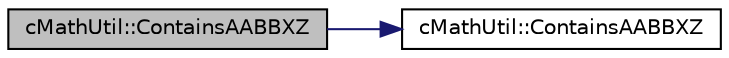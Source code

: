 digraph "cMathUtil::ContainsAABBXZ"
{
 // LATEX_PDF_SIZE
  edge [fontname="Helvetica",fontsize="10",labelfontname="Helvetica",labelfontsize="10"];
  node [fontname="Helvetica",fontsize="10",shape=record];
  rankdir="LR";
  Node1 [label="cMathUtil::ContainsAABBXZ",height=0.2,width=0.4,color="black", fillcolor="grey75", style="filled", fontcolor="black",tooltip=" "];
  Node1 -> Node2 [color="midnightblue",fontsize="10",style="solid",fontname="Helvetica"];
  Node2 [label="cMathUtil::ContainsAABBXZ",height=0.2,width=0.4,color="black", fillcolor="white", style="filled",URL="$classc_math_util.html#a6b60a8d52d39af6e3faf51be793f0bfc",tooltip=" "];
}
